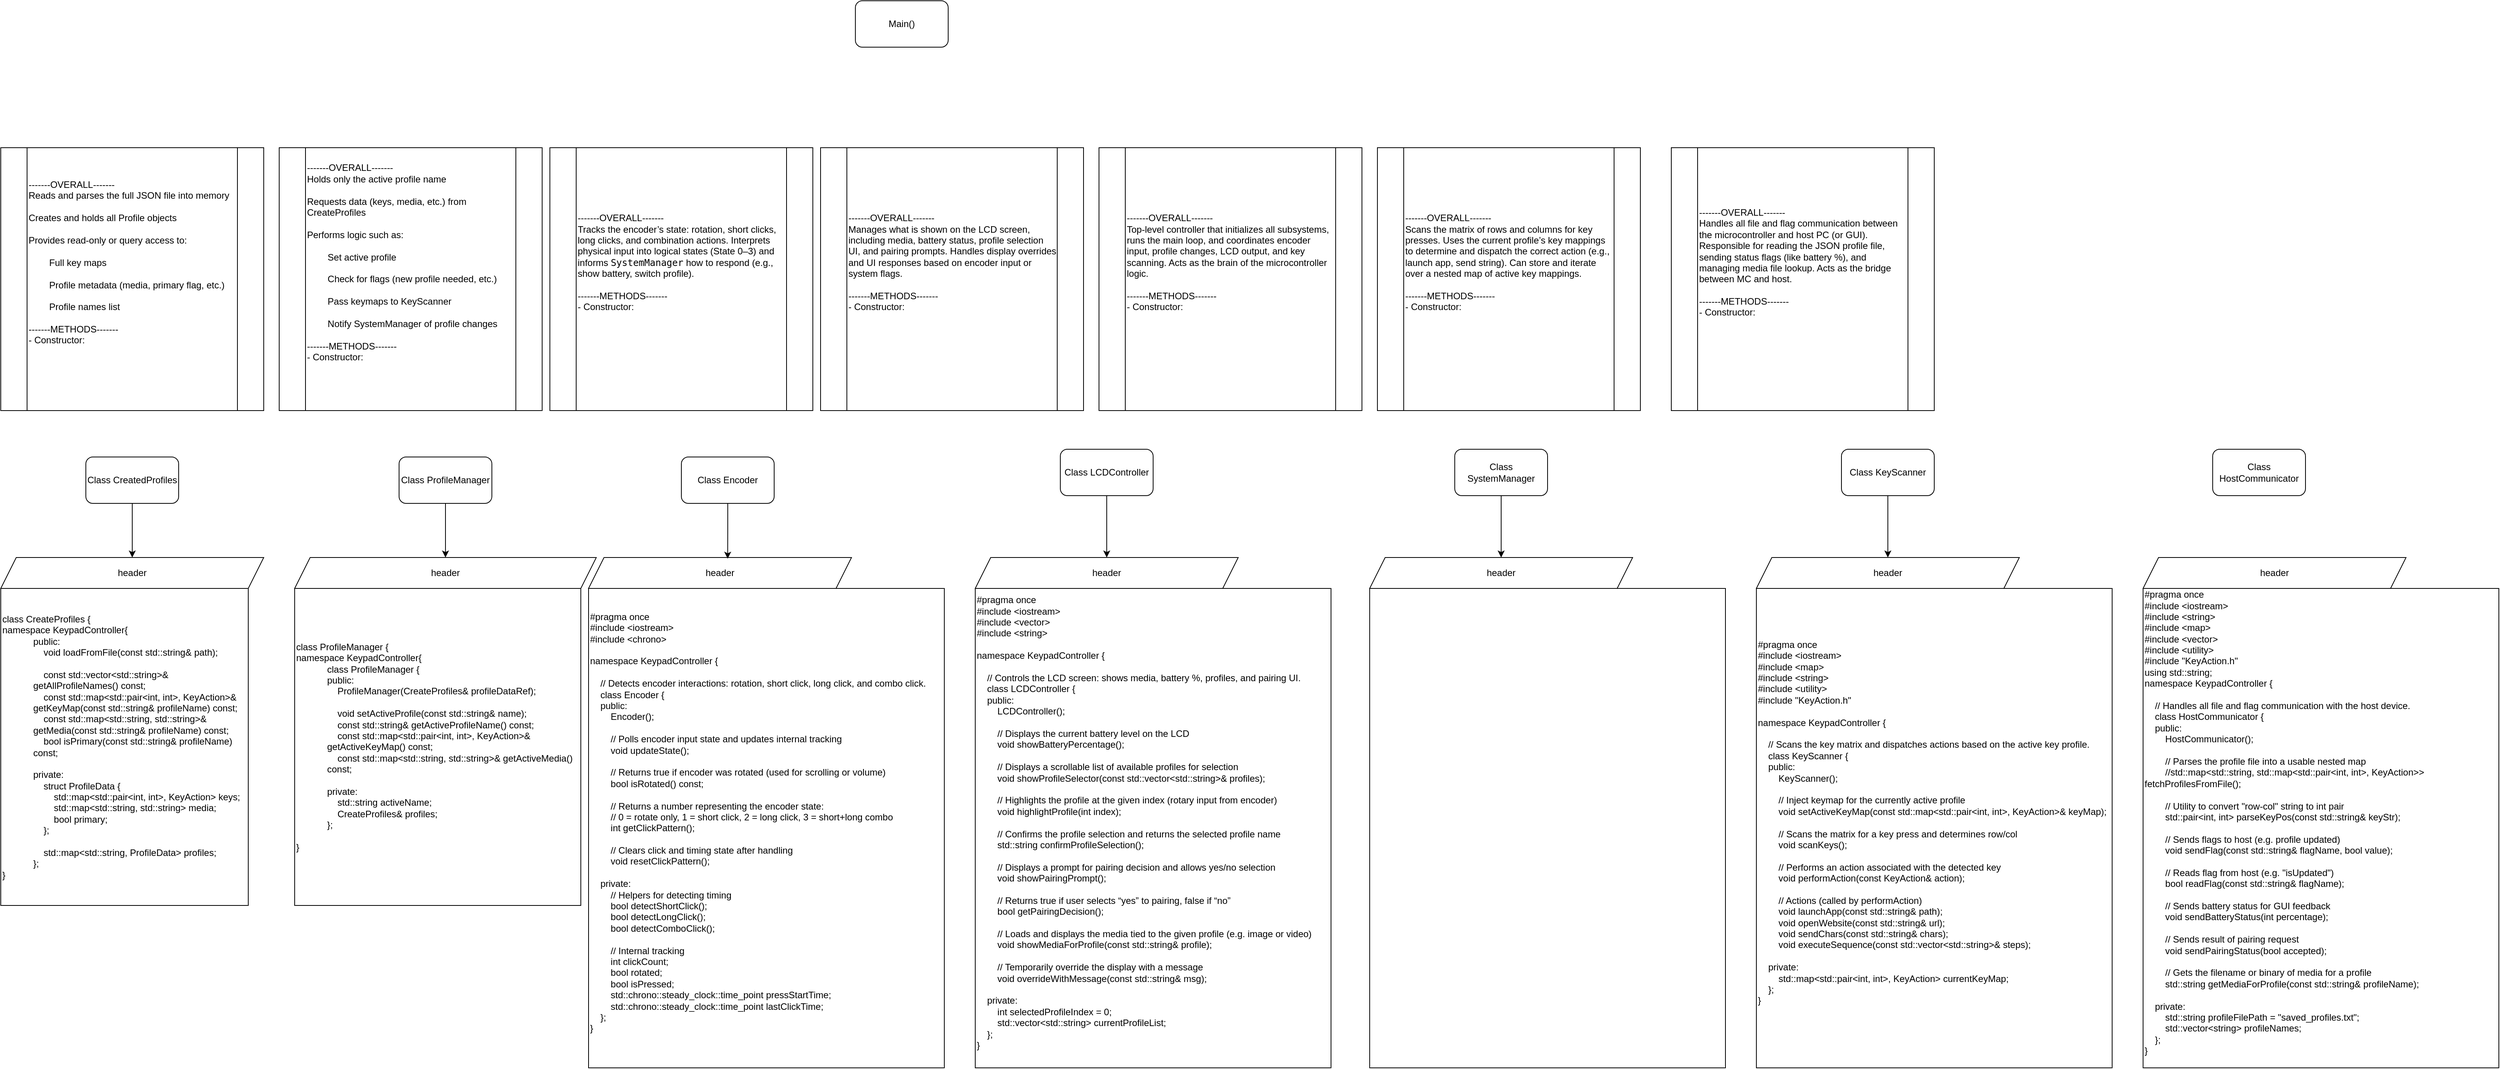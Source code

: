 <mxfile version="27.0.5">
  <diagram name="Page-1" id="1SPhpuADm64l0Hxg2bN5">
    <mxGraphModel dx="6753" dy="4366" grid="1" gridSize="10" guides="1" tooltips="1" connect="1" arrows="1" fold="1" page="1" pageScale="1" pageWidth="850" pageHeight="1100" math="0" shadow="0">
      <root>
        <mxCell id="0" />
        <mxCell id="1" parent="0" />
        <mxCell id="7xy5X7pBSjGH1rJuHNb_-1" value="Main()" style="rounded=1;whiteSpace=wrap;html=1;" parent="1" vertex="1">
          <mxGeometry x="425" y="-470" width="120" height="60" as="geometry" />
        </mxCell>
        <mxCell id="7xy5X7pBSjGH1rJuHNb_-3" value="Class Encoder" style="rounded=1;whiteSpace=wrap;html=1;" parent="1" vertex="1">
          <mxGeometry x="200" y="120" width="120" height="60" as="geometry" />
        </mxCell>
        <mxCell id="KJ3M8dmH54Ed4lHhk8dp-18" style="edgeStyle=orthogonalEdgeStyle;rounded=0;orthogonalLoop=1;jettySize=auto;html=1;" parent="1" source="7xy5X7pBSjGH1rJuHNb_-4" target="KJ3M8dmH54Ed4lHhk8dp-14" edge="1">
          <mxGeometry relative="1" as="geometry" />
        </mxCell>
        <mxCell id="7xy5X7pBSjGH1rJuHNb_-4" value="Class ProfileManager" style="rounded=1;whiteSpace=wrap;html=1;" parent="1" vertex="1">
          <mxGeometry x="-165" y="120" width="120" height="60" as="geometry" />
        </mxCell>
        <mxCell id="b_a46SGkJAuNYU5xgQpd-3" style="edgeStyle=orthogonalEdgeStyle;rounded=0;orthogonalLoop=1;jettySize=auto;html=1;" edge="1" parent="1" source="7xy5X7pBSjGH1rJuHNb_-5" target="BoiXlNUUXAva4qsgIHvO-4">
          <mxGeometry relative="1" as="geometry" />
        </mxCell>
        <mxCell id="7xy5X7pBSjGH1rJuHNb_-5" value="Class LCDController" style="rounded=1;whiteSpace=wrap;html=1;" parent="1" vertex="1">
          <mxGeometry x="690" y="110" width="120" height="60" as="geometry" />
        </mxCell>
        <mxCell id="b_a46SGkJAuNYU5xgQpd-4" style="edgeStyle=orthogonalEdgeStyle;rounded=0;orthogonalLoop=1;jettySize=auto;html=1;entryX=0.5;entryY=0;entryDx=0;entryDy=0;" edge="1" parent="1" source="7xy5X7pBSjGH1rJuHNb_-6" target="BoiXlNUUXAva4qsgIHvO-8">
          <mxGeometry relative="1" as="geometry" />
        </mxCell>
        <mxCell id="7xy5X7pBSjGH1rJuHNb_-6" value="Class SystemManager" style="rounded=1;whiteSpace=wrap;html=1;" parent="1" vertex="1">
          <mxGeometry x="1200" y="110" width="120" height="60" as="geometry" />
        </mxCell>
        <mxCell id="7xy5X7pBSjGH1rJuHNb_-7" value="Class HostCommunicator" style="rounded=1;whiteSpace=wrap;html=1;" parent="1" vertex="1">
          <mxGeometry x="2180" y="110" width="120" height="60" as="geometry" />
        </mxCell>
        <mxCell id="b_a46SGkJAuNYU5xgQpd-6" style="edgeStyle=orthogonalEdgeStyle;rounded=0;orthogonalLoop=1;jettySize=auto;html=1;" edge="1" parent="1" source="7xy5X7pBSjGH1rJuHNb_-8" target="BoiXlNUUXAva4qsgIHvO-10">
          <mxGeometry relative="1" as="geometry" />
        </mxCell>
        <mxCell id="7xy5X7pBSjGH1rJuHNb_-8" value="Class KeyScanner" style="rounded=1;whiteSpace=wrap;html=1;" parent="1" vertex="1">
          <mxGeometry x="1700" y="110" width="120" height="60" as="geometry" />
        </mxCell>
        <mxCell id="KJ3M8dmH54Ed4lHhk8dp-19" style="edgeStyle=orthogonalEdgeStyle;rounded=0;orthogonalLoop=1;jettySize=auto;html=1;entryX=0.5;entryY=0;entryDx=0;entryDy=0;" parent="1" source="7xy5X7pBSjGH1rJuHNb_-9" target="7xy5X7pBSjGH1rJuHNb_-10" edge="1">
          <mxGeometry relative="1" as="geometry" />
        </mxCell>
        <mxCell id="7xy5X7pBSjGH1rJuHNb_-9" value="Class CreatedProfiles" style="rounded=1;whiteSpace=wrap;html=1;" parent="1" vertex="1">
          <mxGeometry x="-570" y="120" width="120" height="60" as="geometry" />
        </mxCell>
        <mxCell id="7xy5X7pBSjGH1rJuHNb_-10" value="header" style="shape=parallelogram;perimeter=parallelogramPerimeter;whiteSpace=wrap;html=1;fixedSize=1;" parent="1" vertex="1">
          <mxGeometry x="-680" y="250" width="340" height="40" as="geometry" />
        </mxCell>
        <mxCell id="7xy5X7pBSjGH1rJuHNb_-15" value="-------OVERALL-------&amp;nbsp;&lt;div&gt;&lt;div&gt;Reads and parses the full JSON file into memory&lt;/div&gt;&lt;div&gt;&lt;br&gt;&lt;/div&gt;&lt;div&gt;Creates and holds all Profile objects&lt;/div&gt;&lt;div&gt;&lt;br&gt;&lt;/div&gt;&lt;div&gt;Provides read-only or query access to:&lt;/div&gt;&lt;div&gt;&lt;br&gt;&lt;/div&gt;&lt;div&gt;&lt;span style=&quot;white-space: pre;&quot;&gt;&#x9;&lt;/span&gt;Full key maps&lt;/div&gt;&lt;div&gt;&lt;br&gt;&lt;/div&gt;&lt;div&gt;&lt;span style=&quot;white-space: pre;&quot;&gt;&#x9;&lt;/span&gt;Profile metadata (media, primary flag, etc.)&lt;/div&gt;&lt;div&gt;&lt;br&gt;&lt;/div&gt;&lt;div&gt;&lt;span style=&quot;white-space: pre;&quot;&gt;&#x9;&lt;/span&gt;Profile names list&lt;/div&gt;&lt;/div&gt;&lt;div&gt;&lt;div&gt;&lt;br&gt;&lt;/div&gt;&lt;div&gt;-------METHODS-------&amp;nbsp;&lt;/div&gt;&lt;div&gt;- Constructor:&lt;br&gt;&lt;br&gt;&lt;br&gt;&lt;br&gt;&lt;/div&gt;&lt;/div&gt;" style="shape=process;whiteSpace=wrap;html=1;backgroundOutline=1;align=left;" parent="1" vertex="1">
          <mxGeometry x="-680" y="-280" width="340" height="340" as="geometry" />
        </mxCell>
        <mxCell id="KJ3M8dmH54Ed4lHhk8dp-2" value="-------OVERALL-------&amp;nbsp;&lt;div&gt;&lt;div&gt;Holds only the active profile name&lt;/div&gt;&lt;div&gt;&lt;br&gt;&lt;/div&gt;&lt;div&gt;Requests data (keys, media, etc.) from CreateProfiles&lt;/div&gt;&lt;div&gt;&lt;br&gt;&lt;/div&gt;&lt;div&gt;Performs logic such as:&lt;/div&gt;&lt;div&gt;&lt;br&gt;&lt;/div&gt;&lt;div&gt;&lt;span style=&quot;white-space: pre;&quot;&gt;&#x9;&lt;/span&gt;Set active profile&lt;/div&gt;&lt;div&gt;&lt;br&gt;&lt;/div&gt;&lt;div&gt;&lt;span style=&quot;white-space: pre;&quot;&gt;&#x9;&lt;/span&gt;Check for flags (new profile needed, etc.)&lt;/div&gt;&lt;div&gt;&lt;br&gt;&lt;/div&gt;&lt;div&gt;&lt;span style=&quot;white-space: pre;&quot;&gt;&#x9;&lt;/span&gt;Pass keymaps to KeyScanner&lt;/div&gt;&lt;div&gt;&lt;br&gt;&lt;/div&gt;&lt;div&gt;&lt;span style=&quot;white-space: pre;&quot;&gt;&#x9;&lt;/span&gt;Notify SystemManager of profile changes&lt;/div&gt;&lt;/div&gt;&lt;div&gt;&lt;div&gt;&lt;br&gt;&lt;/div&gt;&lt;div&gt;-------METHODS-------&amp;nbsp;&lt;/div&gt;&lt;div&gt;- Constructor:&lt;br&gt;&lt;br&gt;&lt;br&gt;&lt;br&gt;&lt;/div&gt;&lt;/div&gt;" style="shape=process;whiteSpace=wrap;html=1;backgroundOutline=1;align=left;" parent="1" vertex="1">
          <mxGeometry x="-320" y="-280" width="340" height="340" as="geometry" />
        </mxCell>
        <mxCell id="KJ3M8dmH54Ed4lHhk8dp-3" value="-------OVERALL-------&amp;nbsp;&lt;div&gt;Tracks the encoder’s state: rotation, short clicks, long clicks, and combination actions. Interprets physical input into logical states (State 0–3) and informs &lt;code data-end=&quot;1506&quot; data-start=&quot;1491&quot;&gt;SystemManager&lt;/code&gt; how to respond (e.g., show battery, switch profile).&lt;/div&gt;&lt;div&gt;&lt;div&gt;&lt;br&gt;&lt;/div&gt;&lt;div&gt;-------METHODS-------&amp;nbsp;&lt;/div&gt;&lt;div&gt;- Constructor:&lt;br&gt;&lt;br&gt;&lt;br&gt;&lt;br&gt;&lt;/div&gt;&lt;/div&gt;" style="shape=process;whiteSpace=wrap;html=1;backgroundOutline=1;align=left;" parent="1" vertex="1">
          <mxGeometry x="30" y="-280" width="340" height="340" as="geometry" />
        </mxCell>
        <mxCell id="KJ3M8dmH54Ed4lHhk8dp-4" value="-------OVERALL-------&amp;nbsp;&lt;div&gt;Manages what is shown on the LCD screen, including media, battery status, profile selection UI, and pairing prompts. Handles display overrides and UI responses based on encoder input or system flags.&lt;/div&gt;&lt;div&gt;&lt;div&gt;&lt;br&gt;&lt;/div&gt;&lt;div&gt;-------METHODS-------&amp;nbsp;&lt;/div&gt;&lt;div&gt;- Constructor:&lt;br&gt;&lt;br&gt;&lt;br&gt;&lt;br&gt;&lt;/div&gt;&lt;/div&gt;" style="shape=process;whiteSpace=wrap;html=1;backgroundOutline=1;align=left;" parent="1" vertex="1">
          <mxGeometry x="380" y="-280" width="340" height="340" as="geometry" />
        </mxCell>
        <mxCell id="KJ3M8dmH54Ed4lHhk8dp-5" value="-------OVERALL-------&amp;nbsp;&lt;div&gt;Top-level controller that initializes all subsystems, runs the main loop, and coordinates encoder input, profile changes, LCD output, and key scanning. Acts as the brain of the microcontroller logic.&lt;/div&gt;&lt;div&gt;&lt;div&gt;&lt;br&gt;&lt;/div&gt;&lt;div&gt;-------METHODS-------&amp;nbsp;&lt;/div&gt;&lt;div&gt;- Constructor:&lt;br&gt;&lt;br&gt;&lt;br&gt;&lt;br&gt;&lt;/div&gt;&lt;/div&gt;" style="shape=process;whiteSpace=wrap;html=1;backgroundOutline=1;align=left;" parent="1" vertex="1">
          <mxGeometry x="740" y="-280" width="340" height="340" as="geometry" />
        </mxCell>
        <mxCell id="KJ3M8dmH54Ed4lHhk8dp-6" value="-------OVERALL-------&amp;nbsp;&lt;div&gt;Scans the matrix of rows and columns for key presses. Uses the current profile’s key mappings to determine and dispatch the correct action (e.g., launch app, send string). Can store and iterate over a nested map of active key mappings.&lt;/div&gt;&lt;div&gt;&lt;div&gt;&lt;br&gt;&lt;/div&gt;&lt;div&gt;-------METHODS-------&amp;nbsp;&lt;/div&gt;&lt;div&gt;- Constructor:&lt;br&gt;&lt;br&gt;&lt;br&gt;&lt;br&gt;&lt;/div&gt;&lt;/div&gt;" style="shape=process;whiteSpace=wrap;html=1;backgroundOutline=1;align=left;" parent="1" vertex="1">
          <mxGeometry x="1100" y="-280" width="340" height="340" as="geometry" />
        </mxCell>
        <mxCell id="KJ3M8dmH54Ed4lHhk8dp-7" value="-------OVERALL-------&amp;nbsp;&lt;div&gt;Handles all file and flag communication between the microcontroller and host PC (or GUI). Responsible for reading the JSON profile file, sending status flags (like battery %), and managing media file lookup. Acts as the bridge between MC and host.&lt;/div&gt;&lt;div&gt;&lt;div&gt;&lt;br&gt;&lt;/div&gt;&lt;div&gt;-------METHODS-------&amp;nbsp;&lt;/div&gt;&lt;div&gt;- Constructor:&lt;br&gt;&lt;br&gt;&lt;br&gt;&lt;br&gt;&lt;/div&gt;&lt;/div&gt;" style="shape=process;whiteSpace=wrap;html=1;backgroundOutline=1;align=left;" parent="1" vertex="1">
          <mxGeometry x="1480" y="-280" width="340" height="340" as="geometry" />
        </mxCell>
        <mxCell id="KJ3M8dmH54Ed4lHhk8dp-13" value="&lt;div&gt;class CreateProfiles {&lt;/div&gt;&lt;div&gt;namespace KeypadController{&lt;/div&gt;&lt;blockquote style=&quot;margin: 0 0 0 40px; border: none; padding: 0px;&quot;&gt;&lt;div&gt;public:&lt;/div&gt;&lt;div&gt;&amp;nbsp; &amp;nbsp; void loadFromFile(const std::string&amp;amp; path);&lt;/div&gt;&lt;div&gt;&lt;br&gt;&lt;/div&gt;&lt;div&gt;&amp;nbsp; &amp;nbsp; const std::vector&amp;lt;std::string&amp;gt;&amp;amp; getAllProfileNames() const;&lt;/div&gt;&lt;div&gt;&amp;nbsp; &amp;nbsp; const std::map&amp;lt;std::pair&amp;lt;int, int&amp;gt;, KeyAction&amp;gt;&amp;amp; getKeyMap(const std::string&amp;amp; profileName) const;&lt;/div&gt;&lt;div&gt;&amp;nbsp; &amp;nbsp; const std::map&amp;lt;std::string, std::string&amp;gt;&amp;amp; getMedia(const std::string&amp;amp; profileName) const;&lt;/div&gt;&lt;div&gt;&amp;nbsp; &amp;nbsp; bool isPrimary(const std::string&amp;amp; profileName) const;&lt;/div&gt;&lt;div&gt;&lt;br&gt;&lt;/div&gt;&lt;div&gt;private:&lt;/div&gt;&lt;div&gt;&amp;nbsp; &amp;nbsp; struct ProfileData {&lt;/div&gt;&lt;div&gt;&amp;nbsp; &amp;nbsp; &amp;nbsp; &amp;nbsp; std::map&amp;lt;std::pair&amp;lt;int, int&amp;gt;, KeyAction&amp;gt; keys;&lt;/div&gt;&lt;div&gt;&amp;nbsp; &amp;nbsp; &amp;nbsp; &amp;nbsp; std::map&amp;lt;std::string, std::string&amp;gt; media;&lt;/div&gt;&lt;div&gt;&amp;nbsp; &amp;nbsp; &amp;nbsp; &amp;nbsp; bool primary;&lt;/div&gt;&lt;div&gt;&amp;nbsp; &amp;nbsp; };&lt;/div&gt;&lt;div&gt;&lt;br&gt;&lt;/div&gt;&lt;div&gt;&amp;nbsp; &amp;nbsp; std::map&amp;lt;std::string, ProfileData&amp;gt; profiles;&lt;/div&gt;&lt;div&gt;};&lt;/div&gt;&lt;/blockquote&gt;&lt;div&gt;}&lt;/div&gt;" style="rounded=0;whiteSpace=wrap;html=1;align=left;" parent="1" vertex="1">
          <mxGeometry x="-680" y="290" width="320" height="410" as="geometry" />
        </mxCell>
        <mxCell id="KJ3M8dmH54Ed4lHhk8dp-14" value="header" style="shape=parallelogram;perimeter=parallelogramPerimeter;whiteSpace=wrap;html=1;fixedSize=1;" parent="1" vertex="1">
          <mxGeometry x="-300" y="250" width="390" height="40" as="geometry" />
        </mxCell>
        <mxCell id="KJ3M8dmH54Ed4lHhk8dp-15" value="&lt;div&gt;class ProfileManager&amp;nbsp;{&lt;/div&gt;&lt;div&gt;namespace KeypadController{&lt;/div&gt;&lt;blockquote style=&quot;margin: 0 0 0 40px; border: none; padding: 0px;&quot;&gt;&lt;div&gt;class ProfileManager {&lt;/div&gt;&lt;div&gt;public:&lt;/div&gt;&lt;div&gt;&amp;nbsp; &amp;nbsp; ProfileManager(CreateProfiles&amp;amp; profileDataRef);&lt;/div&gt;&lt;div&gt;&lt;br&gt;&lt;/div&gt;&lt;div&gt;&amp;nbsp; &amp;nbsp; void setActiveProfile(const std::string&amp;amp; name);&lt;/div&gt;&lt;div&gt;&amp;nbsp; &amp;nbsp; const std::string&amp;amp; getActiveProfileName() const;&lt;/div&gt;&lt;div&gt;&amp;nbsp; &amp;nbsp; const std::map&amp;lt;std::pair&amp;lt;int, int&amp;gt;, KeyAction&amp;gt;&amp;amp; getActiveKeyMap() const;&lt;/div&gt;&lt;div&gt;&amp;nbsp; &amp;nbsp; const std::map&amp;lt;std::string, std::string&amp;gt;&amp;amp; getActiveMedia() const;&lt;/div&gt;&lt;div&gt;&lt;br&gt;&lt;/div&gt;&lt;div&gt;private:&lt;/div&gt;&lt;div&gt;&amp;nbsp; &amp;nbsp; std::string activeName;&lt;/div&gt;&lt;div&gt;&amp;nbsp; &amp;nbsp; CreateProfiles&amp;amp; profiles;&lt;/div&gt;&lt;div&gt;};&lt;/div&gt;&lt;div&gt;&lt;br&gt;&lt;/div&gt;&lt;/blockquote&gt;&lt;div&gt;}&lt;/div&gt;" style="rounded=0;whiteSpace=wrap;html=1;align=left;" parent="1" vertex="1">
          <mxGeometry x="-300" y="290" width="370" height="410" as="geometry" />
        </mxCell>
        <mxCell id="BoiXlNUUXAva4qsgIHvO-2" value="header" style="shape=parallelogram;perimeter=parallelogramPerimeter;whiteSpace=wrap;html=1;fixedSize=1;" parent="1" vertex="1">
          <mxGeometry x="80" y="250" width="340" height="40" as="geometry" />
        </mxCell>
        <mxCell id="BoiXlNUUXAva4qsgIHvO-3" value="&lt;div&gt;#pragma once&lt;/div&gt;&lt;div&gt;#include &amp;lt;iostream&amp;gt;&lt;/div&gt;&lt;div&gt;#include &amp;lt;chrono&amp;gt;&lt;/div&gt;&lt;div&gt;&lt;br&gt;&lt;/div&gt;&lt;div&gt;namespace KeypadController {&lt;/div&gt;&lt;div&gt;&lt;br&gt;&lt;/div&gt;&lt;div&gt;&amp;nbsp; &amp;nbsp; // Detects encoder interactions: rotation, short click, long click, and combo click.&lt;/div&gt;&lt;div&gt;&amp;nbsp; &amp;nbsp; class Encoder {&lt;/div&gt;&lt;div&gt;&amp;nbsp; &amp;nbsp; public:&lt;/div&gt;&lt;div&gt;&amp;nbsp; &amp;nbsp; &amp;nbsp; &amp;nbsp; Encoder();&lt;/div&gt;&lt;div&gt;&lt;br&gt;&lt;/div&gt;&lt;div&gt;&amp;nbsp; &amp;nbsp; &amp;nbsp; &amp;nbsp; // Polls encoder input state and updates internal tracking&lt;/div&gt;&lt;div&gt;&amp;nbsp; &amp;nbsp; &amp;nbsp; &amp;nbsp; void updateState();&lt;/div&gt;&lt;div&gt;&lt;br&gt;&lt;/div&gt;&lt;div&gt;&amp;nbsp; &amp;nbsp; &amp;nbsp; &amp;nbsp; // Returns true if encoder was rotated (used for scrolling or volume)&lt;/div&gt;&lt;div&gt;&amp;nbsp; &amp;nbsp; &amp;nbsp; &amp;nbsp; bool isRotated() const;&lt;/div&gt;&lt;div&gt;&lt;br&gt;&lt;/div&gt;&lt;div&gt;&amp;nbsp; &amp;nbsp; &amp;nbsp; &amp;nbsp; // Returns a number representing the encoder state:&lt;/div&gt;&lt;div&gt;&amp;nbsp; &amp;nbsp; &amp;nbsp; &amp;nbsp; // 0 = rotate only, 1 = short click, 2 = long click, 3 = short+long combo&lt;/div&gt;&lt;div&gt;&amp;nbsp; &amp;nbsp; &amp;nbsp; &amp;nbsp; int getClickPattern();&lt;/div&gt;&lt;div&gt;&lt;br&gt;&lt;/div&gt;&lt;div&gt;&amp;nbsp; &amp;nbsp; &amp;nbsp; &amp;nbsp; // Clears click and timing state after handling&lt;/div&gt;&lt;div&gt;&amp;nbsp; &amp;nbsp; &amp;nbsp; &amp;nbsp; void resetClickPattern();&lt;/div&gt;&lt;div&gt;&lt;br&gt;&lt;/div&gt;&lt;div&gt;&amp;nbsp; &amp;nbsp; private:&lt;/div&gt;&lt;div&gt;&amp;nbsp; &amp;nbsp; &amp;nbsp; &amp;nbsp; // Helpers for detecting timing&lt;/div&gt;&lt;div&gt;&amp;nbsp; &amp;nbsp; &amp;nbsp; &amp;nbsp; bool detectShortClick();&lt;/div&gt;&lt;div&gt;&amp;nbsp; &amp;nbsp; &amp;nbsp; &amp;nbsp; bool detectLongClick();&lt;/div&gt;&lt;div&gt;&amp;nbsp; &amp;nbsp; &amp;nbsp; &amp;nbsp; bool detectComboClick();&lt;/div&gt;&lt;div&gt;&lt;br&gt;&lt;/div&gt;&lt;div&gt;&amp;nbsp; &amp;nbsp; &amp;nbsp; &amp;nbsp; // Internal tracking&lt;/div&gt;&lt;div&gt;&amp;nbsp; &amp;nbsp; &amp;nbsp; &amp;nbsp; int clickCount;&lt;/div&gt;&lt;div&gt;&amp;nbsp; &amp;nbsp; &amp;nbsp; &amp;nbsp; bool rotated;&lt;/div&gt;&lt;div&gt;&amp;nbsp; &amp;nbsp; &amp;nbsp; &amp;nbsp; bool isPressed;&lt;/div&gt;&lt;div&gt;&amp;nbsp; &amp;nbsp; &amp;nbsp; &amp;nbsp; std::chrono::steady_clock::time_point pressStartTime;&lt;/div&gt;&lt;div&gt;&amp;nbsp; &amp;nbsp; &amp;nbsp; &amp;nbsp; std::chrono::steady_clock::time_point lastClickTime;&lt;/div&gt;&lt;div&gt;&amp;nbsp; &amp;nbsp; };&lt;/div&gt;&lt;div&gt;}&lt;/div&gt;&lt;div&gt;&lt;br&gt;&lt;/div&gt;" style="rounded=0;whiteSpace=wrap;html=1;align=left;" parent="1" vertex="1">
          <mxGeometry x="80" y="290" width="460" height="620" as="geometry" />
        </mxCell>
        <mxCell id="BoiXlNUUXAva4qsgIHvO-4" value="header" style="shape=parallelogram;perimeter=parallelogramPerimeter;whiteSpace=wrap;html=1;fixedSize=1;" parent="1" vertex="1">
          <mxGeometry x="580" y="250" width="340" height="40" as="geometry" />
        </mxCell>
        <mxCell id="BoiXlNUUXAva4qsgIHvO-6" value="&lt;div&gt;&lt;div&gt;#pragma once&lt;/div&gt;&lt;div&gt;#include &amp;lt;iostream&amp;gt;&lt;/div&gt;&lt;div&gt;#include &amp;lt;vector&amp;gt;&lt;/div&gt;&lt;div&gt;#include &amp;lt;string&amp;gt;&lt;/div&gt;&lt;div&gt;&lt;br&gt;&lt;/div&gt;&lt;div&gt;namespace KeypadController {&lt;/div&gt;&lt;div&gt;&lt;br&gt;&lt;/div&gt;&lt;div&gt;&amp;nbsp; &amp;nbsp; // Controls the LCD screen: shows media, battery %, profiles, and pairing UI.&lt;/div&gt;&lt;div&gt;&amp;nbsp; &amp;nbsp; class LCDController {&lt;/div&gt;&lt;div&gt;&amp;nbsp; &amp;nbsp; public:&lt;/div&gt;&lt;div&gt;&amp;nbsp; &amp;nbsp; &amp;nbsp; &amp;nbsp; LCDController();&lt;/div&gt;&lt;div&gt;&lt;br&gt;&lt;/div&gt;&lt;div&gt;&amp;nbsp; &amp;nbsp; &amp;nbsp; &amp;nbsp; // Displays the current battery level on the LCD&lt;/div&gt;&lt;div&gt;&amp;nbsp; &amp;nbsp; &amp;nbsp; &amp;nbsp; void showBatteryPercentage();&lt;/div&gt;&lt;div&gt;&lt;br&gt;&lt;/div&gt;&lt;div&gt;&amp;nbsp; &amp;nbsp; &amp;nbsp; &amp;nbsp; // Displays a scrollable list of available profiles for selection&lt;/div&gt;&lt;div&gt;&amp;nbsp; &amp;nbsp; &amp;nbsp; &amp;nbsp; void showProfileSelector(const std::vector&amp;lt;std::string&amp;gt;&amp;amp; profiles);&lt;/div&gt;&lt;div&gt;&lt;br&gt;&lt;/div&gt;&lt;div&gt;&amp;nbsp; &amp;nbsp; &amp;nbsp; &amp;nbsp; // Highlights the profile at the given index (rotary input from encoder)&lt;/div&gt;&lt;div&gt;&amp;nbsp; &amp;nbsp; &amp;nbsp; &amp;nbsp; void highlightProfile(int index);&lt;/div&gt;&lt;div&gt;&lt;br&gt;&lt;/div&gt;&lt;div&gt;&amp;nbsp; &amp;nbsp; &amp;nbsp; &amp;nbsp; // Confirms the profile selection and returns the selected profile name&lt;/div&gt;&lt;div&gt;&amp;nbsp; &amp;nbsp; &amp;nbsp; &amp;nbsp; std::string confirmProfileSelection();&lt;/div&gt;&lt;div&gt;&lt;br&gt;&lt;/div&gt;&lt;div&gt;&amp;nbsp; &amp;nbsp; &amp;nbsp; &amp;nbsp; // Displays a prompt for pairing decision and allows yes/no selection&lt;/div&gt;&lt;div&gt;&amp;nbsp; &amp;nbsp; &amp;nbsp; &amp;nbsp; void showPairingPrompt();&lt;/div&gt;&lt;div&gt;&lt;br&gt;&lt;/div&gt;&lt;div&gt;&amp;nbsp; &amp;nbsp; &amp;nbsp; &amp;nbsp; // Returns true if user selects “yes” to pairing, false if “no”&lt;/div&gt;&lt;div&gt;&amp;nbsp; &amp;nbsp; &amp;nbsp; &amp;nbsp; bool getPairingDecision();&lt;/div&gt;&lt;div&gt;&lt;br&gt;&lt;/div&gt;&lt;div&gt;&amp;nbsp; &amp;nbsp; &amp;nbsp; &amp;nbsp; // Loads and displays the media tied to the given profile (e.g. image or video)&lt;/div&gt;&lt;div&gt;&amp;nbsp; &amp;nbsp; &amp;nbsp; &amp;nbsp; void showMediaForProfile(const std::string&amp;amp; profile);&lt;/div&gt;&lt;div&gt;&lt;br&gt;&lt;/div&gt;&lt;div&gt;&amp;nbsp; &amp;nbsp; &amp;nbsp; &amp;nbsp; // Temporarily override the display with a message&lt;/div&gt;&lt;div&gt;&amp;nbsp; &amp;nbsp; &amp;nbsp; &amp;nbsp; void overrideWithMessage(const std::string&amp;amp; msg);&lt;/div&gt;&lt;div&gt;&lt;br&gt;&lt;/div&gt;&lt;div&gt;&amp;nbsp; &amp;nbsp; private:&lt;/div&gt;&lt;div&gt;&amp;nbsp; &amp;nbsp; &amp;nbsp; &amp;nbsp; int selectedProfileIndex = 0;&lt;/div&gt;&lt;div&gt;&amp;nbsp; &amp;nbsp; &amp;nbsp; &amp;nbsp; std::vector&amp;lt;std::string&amp;gt; currentProfileList;&lt;/div&gt;&lt;div&gt;&amp;nbsp; &amp;nbsp; };&lt;/div&gt;&lt;div&gt;}&lt;/div&gt;&lt;/div&gt;&lt;div&gt;&lt;br&gt;&lt;/div&gt;" style="rounded=0;whiteSpace=wrap;html=1;align=left;" parent="1" vertex="1">
          <mxGeometry x="580" y="290" width="460" height="620" as="geometry" />
        </mxCell>
        <mxCell id="BoiXlNUUXAva4qsgIHvO-7" value="&lt;div&gt;&lt;div&gt;&lt;div&gt;&lt;br&gt;&lt;/div&gt;&lt;/div&gt;&lt;/div&gt;" style="rounded=0;whiteSpace=wrap;html=1;align=left;" parent="1" vertex="1">
          <mxGeometry x="1090" y="290" width="460" height="620" as="geometry" />
        </mxCell>
        <mxCell id="BoiXlNUUXAva4qsgIHvO-8" value="header" style="shape=parallelogram;perimeter=parallelogramPerimeter;whiteSpace=wrap;html=1;fixedSize=1;" parent="1" vertex="1">
          <mxGeometry x="1090" y="250" width="340" height="40" as="geometry" />
        </mxCell>
        <mxCell id="BoiXlNUUXAva4qsgIHvO-9" value="&lt;div&gt;&lt;div&gt;&lt;div&gt;&lt;div&gt;&lt;div&gt;&lt;div&gt;#pragma once&lt;/div&gt;&lt;div&gt;#include &amp;lt;iostream&amp;gt;&lt;/div&gt;&lt;div&gt;#include &amp;lt;map&amp;gt;&lt;/div&gt;&lt;div&gt;#include &amp;lt;string&amp;gt;&lt;/div&gt;&lt;div&gt;#include &amp;lt;utility&amp;gt;&lt;/div&gt;&lt;div&gt;#include &quot;KeyAction.h&quot;&lt;/div&gt;&lt;div&gt;&lt;br&gt;&lt;/div&gt;&lt;div&gt;namespace KeypadController {&lt;/div&gt;&lt;div&gt;&lt;br&gt;&lt;/div&gt;&lt;div&gt;&amp;nbsp; &amp;nbsp; // Scans the key matrix and dispatches actions based on the active key profile.&lt;/div&gt;&lt;div&gt;&amp;nbsp; &amp;nbsp; class KeyScanner {&lt;/div&gt;&lt;div&gt;&amp;nbsp; &amp;nbsp; public:&lt;/div&gt;&lt;div&gt;&amp;nbsp; &amp;nbsp; &amp;nbsp; &amp;nbsp; KeyScanner();&lt;/div&gt;&lt;div&gt;&lt;br&gt;&lt;/div&gt;&lt;div&gt;&amp;nbsp; &amp;nbsp; &amp;nbsp; &amp;nbsp; // Inject keymap for the currently active profile&lt;/div&gt;&lt;div&gt;&amp;nbsp; &amp;nbsp; &amp;nbsp; &amp;nbsp; void setActiveKeyMap(const std::map&amp;lt;std::pair&amp;lt;int, int&amp;gt;, KeyAction&amp;gt;&amp;amp; keyMap);&lt;/div&gt;&lt;div&gt;&lt;br&gt;&lt;/div&gt;&lt;div&gt;&amp;nbsp; &amp;nbsp; &amp;nbsp; &amp;nbsp; // Scans the matrix for a key press and determines row/col&lt;/div&gt;&lt;div&gt;&amp;nbsp; &amp;nbsp; &amp;nbsp; &amp;nbsp; void scanKeys();&lt;/div&gt;&lt;div&gt;&lt;br&gt;&lt;/div&gt;&lt;div&gt;&amp;nbsp; &amp;nbsp; &amp;nbsp; &amp;nbsp; // Performs an action associated with the detected key&lt;/div&gt;&lt;div&gt;&amp;nbsp; &amp;nbsp; &amp;nbsp; &amp;nbsp; void performAction(const KeyAction&amp;amp; action);&lt;/div&gt;&lt;div&gt;&lt;br&gt;&lt;/div&gt;&lt;div&gt;&amp;nbsp; &amp;nbsp; &amp;nbsp; &amp;nbsp; // Actions (called by performAction)&lt;/div&gt;&lt;div&gt;&amp;nbsp; &amp;nbsp; &amp;nbsp; &amp;nbsp; void launchApp(const std::string&amp;amp; path);&lt;/div&gt;&lt;div&gt;&amp;nbsp; &amp;nbsp; &amp;nbsp; &amp;nbsp; void openWebsite(const std::string&amp;amp; url);&lt;/div&gt;&lt;div&gt;&amp;nbsp; &amp;nbsp; &amp;nbsp; &amp;nbsp; void sendChars(const std::string&amp;amp; chars);&lt;/div&gt;&lt;div&gt;&amp;nbsp; &amp;nbsp; &amp;nbsp; &amp;nbsp; void executeSequence(const std::vector&amp;lt;std::string&amp;gt;&amp;amp; steps);&lt;/div&gt;&lt;div&gt;&lt;br&gt;&lt;/div&gt;&lt;div&gt;&amp;nbsp; &amp;nbsp; private:&lt;/div&gt;&lt;div&gt;&amp;nbsp; &amp;nbsp; &amp;nbsp; &amp;nbsp; std::map&amp;lt;std::pair&amp;lt;int, int&amp;gt;, KeyAction&amp;gt; currentKeyMap;&lt;/div&gt;&lt;div&gt;&amp;nbsp; &amp;nbsp; };&lt;/div&gt;&lt;div&gt;}&lt;/div&gt;&lt;/div&gt;&lt;div&gt;&lt;br&gt;&lt;/div&gt;&lt;/div&gt;&lt;/div&gt;&lt;/div&gt;&lt;/div&gt;" style="rounded=0;whiteSpace=wrap;html=1;align=left;" parent="1" vertex="1">
          <mxGeometry x="1590" y="290" width="460" height="620" as="geometry" />
        </mxCell>
        <mxCell id="BoiXlNUUXAva4qsgIHvO-10" value="header" style="shape=parallelogram;perimeter=parallelogramPerimeter;whiteSpace=wrap;html=1;fixedSize=1;" parent="1" vertex="1">
          <mxGeometry x="1590" y="250" width="340" height="40" as="geometry" />
        </mxCell>
        <mxCell id="b_a46SGkJAuNYU5xgQpd-2" style="edgeStyle=orthogonalEdgeStyle;rounded=0;orthogonalLoop=1;jettySize=auto;html=1;entryX=0.529;entryY=0.039;entryDx=0;entryDy=0;entryPerimeter=0;" edge="1" parent="1" source="7xy5X7pBSjGH1rJuHNb_-3" target="BoiXlNUUXAva4qsgIHvO-2">
          <mxGeometry relative="1" as="geometry" />
        </mxCell>
        <mxCell id="b_a46SGkJAuNYU5xgQpd-7" value="&lt;div&gt;&lt;div&gt;&lt;div&gt;&lt;div&gt;#pragma once&lt;/div&gt;&lt;div&gt;#include &amp;lt;iostream&amp;gt;&lt;/div&gt;&lt;div&gt;#include &amp;lt;string&amp;gt;&lt;/div&gt;&lt;div&gt;#include &amp;lt;map&amp;gt;&lt;/div&gt;&lt;div&gt;#include &amp;lt;vector&amp;gt;&lt;/div&gt;&lt;div&gt;#include &amp;lt;utility&amp;gt;&lt;/div&gt;&lt;div&gt;#include &quot;KeyAction.h&quot;&lt;/div&gt;&lt;div&gt;using std::string;&lt;/div&gt;&lt;div&gt;namespace KeypadController {&lt;/div&gt;&lt;div&gt;&lt;br&gt;&lt;/div&gt;&lt;div&gt;&amp;nbsp; &amp;nbsp; // Handles all file and flag communication with the host device.&lt;/div&gt;&lt;div&gt;&amp;nbsp; &amp;nbsp; class HostCommunicator {&lt;/div&gt;&lt;div&gt;&amp;nbsp; &amp;nbsp; public:&lt;/div&gt;&lt;div&gt;&amp;nbsp; &amp;nbsp; &amp;nbsp; &amp;nbsp; HostCommunicator();&lt;/div&gt;&lt;div&gt;&lt;br&gt;&lt;/div&gt;&lt;div&gt;&amp;nbsp; &amp;nbsp; &amp;nbsp; &amp;nbsp; // Parses the profile file into a usable nested map&lt;/div&gt;&lt;div&gt;&amp;nbsp; &amp;nbsp; &amp;nbsp; &amp;nbsp; //std::map&amp;lt;std::string, std::map&amp;lt;std::pair&amp;lt;int, int&amp;gt;, KeyAction&amp;gt;&amp;gt; fetchProfilesFromFile();&lt;/div&gt;&lt;div&gt;&lt;br&gt;&lt;/div&gt;&lt;div&gt;&amp;nbsp; &amp;nbsp; &amp;nbsp; &amp;nbsp; // Utility to convert &quot;row-col&quot; string to int pair&lt;/div&gt;&lt;div&gt;&amp;nbsp; &amp;nbsp; &amp;nbsp; &amp;nbsp; std::pair&amp;lt;int, int&amp;gt; parseKeyPos(const std::string&amp;amp; keyStr);&lt;/div&gt;&lt;div&gt;&lt;br&gt;&lt;/div&gt;&lt;div&gt;&amp;nbsp; &amp;nbsp; &amp;nbsp; &amp;nbsp; // Sends flags to host (e.g. profile updated)&lt;/div&gt;&lt;div&gt;&amp;nbsp; &amp;nbsp; &amp;nbsp; &amp;nbsp; void sendFlag(const std::string&amp;amp; flagName, bool value);&lt;/div&gt;&lt;div&gt;&lt;br&gt;&lt;/div&gt;&lt;div&gt;&amp;nbsp; &amp;nbsp; &amp;nbsp; &amp;nbsp; // Reads flag from host (e.g. &quot;isUpdated&quot;)&lt;/div&gt;&lt;div&gt;&amp;nbsp; &amp;nbsp; &amp;nbsp; &amp;nbsp; bool readFlag(const std::string&amp;amp; flagName);&lt;/div&gt;&lt;div&gt;&lt;br&gt;&lt;/div&gt;&lt;div&gt;&amp;nbsp; &amp;nbsp; &amp;nbsp; &amp;nbsp; // Sends battery status for GUI feedback&lt;/div&gt;&lt;div&gt;&amp;nbsp; &amp;nbsp; &amp;nbsp; &amp;nbsp; void sendBatteryStatus(int percentage);&lt;/div&gt;&lt;div&gt;&lt;br&gt;&lt;/div&gt;&lt;div&gt;&amp;nbsp; &amp;nbsp; &amp;nbsp; &amp;nbsp; // Sends result of pairing request&lt;/div&gt;&lt;div&gt;&amp;nbsp; &amp;nbsp; &amp;nbsp; &amp;nbsp; void sendPairingStatus(bool accepted);&lt;/div&gt;&lt;div&gt;&lt;br&gt;&lt;/div&gt;&lt;div&gt;&amp;nbsp; &amp;nbsp; &amp;nbsp; &amp;nbsp; // Gets the filename or binary of media for a profile&lt;/div&gt;&lt;div&gt;&amp;nbsp; &amp;nbsp; &amp;nbsp; &amp;nbsp; std::string getMediaForProfile(const std::string&amp;amp; profileName);&lt;/div&gt;&lt;div&gt;&lt;br&gt;&lt;/div&gt;&lt;div&gt;&amp;nbsp; &amp;nbsp; private:&lt;/div&gt;&lt;div&gt;&amp;nbsp; &amp;nbsp; &amp;nbsp; &amp;nbsp; std::string profileFilePath = &quot;saved_profiles.txt&quot;;&lt;/div&gt;&lt;div&gt;&amp;nbsp; &amp;nbsp; &amp;nbsp; &amp;nbsp; std::vector&amp;lt;string&amp;gt; profileNames;&lt;/div&gt;&lt;div&gt;&amp;nbsp; &amp;nbsp; };&lt;/div&gt;&lt;div&gt;}&lt;/div&gt;&lt;/div&gt;&lt;/div&gt;&lt;/div&gt;&lt;div&gt;&lt;br&gt;&lt;/div&gt;" style="rounded=0;whiteSpace=wrap;html=1;align=left;" vertex="1" parent="1">
          <mxGeometry x="2090" y="290" width="460" height="620" as="geometry" />
        </mxCell>
        <mxCell id="b_a46SGkJAuNYU5xgQpd-8" value="header" style="shape=parallelogram;perimeter=parallelogramPerimeter;whiteSpace=wrap;html=1;fixedSize=1;" vertex="1" parent="1">
          <mxGeometry x="2090" y="250" width="340" height="40" as="geometry" />
        </mxCell>
      </root>
    </mxGraphModel>
  </diagram>
</mxfile>
